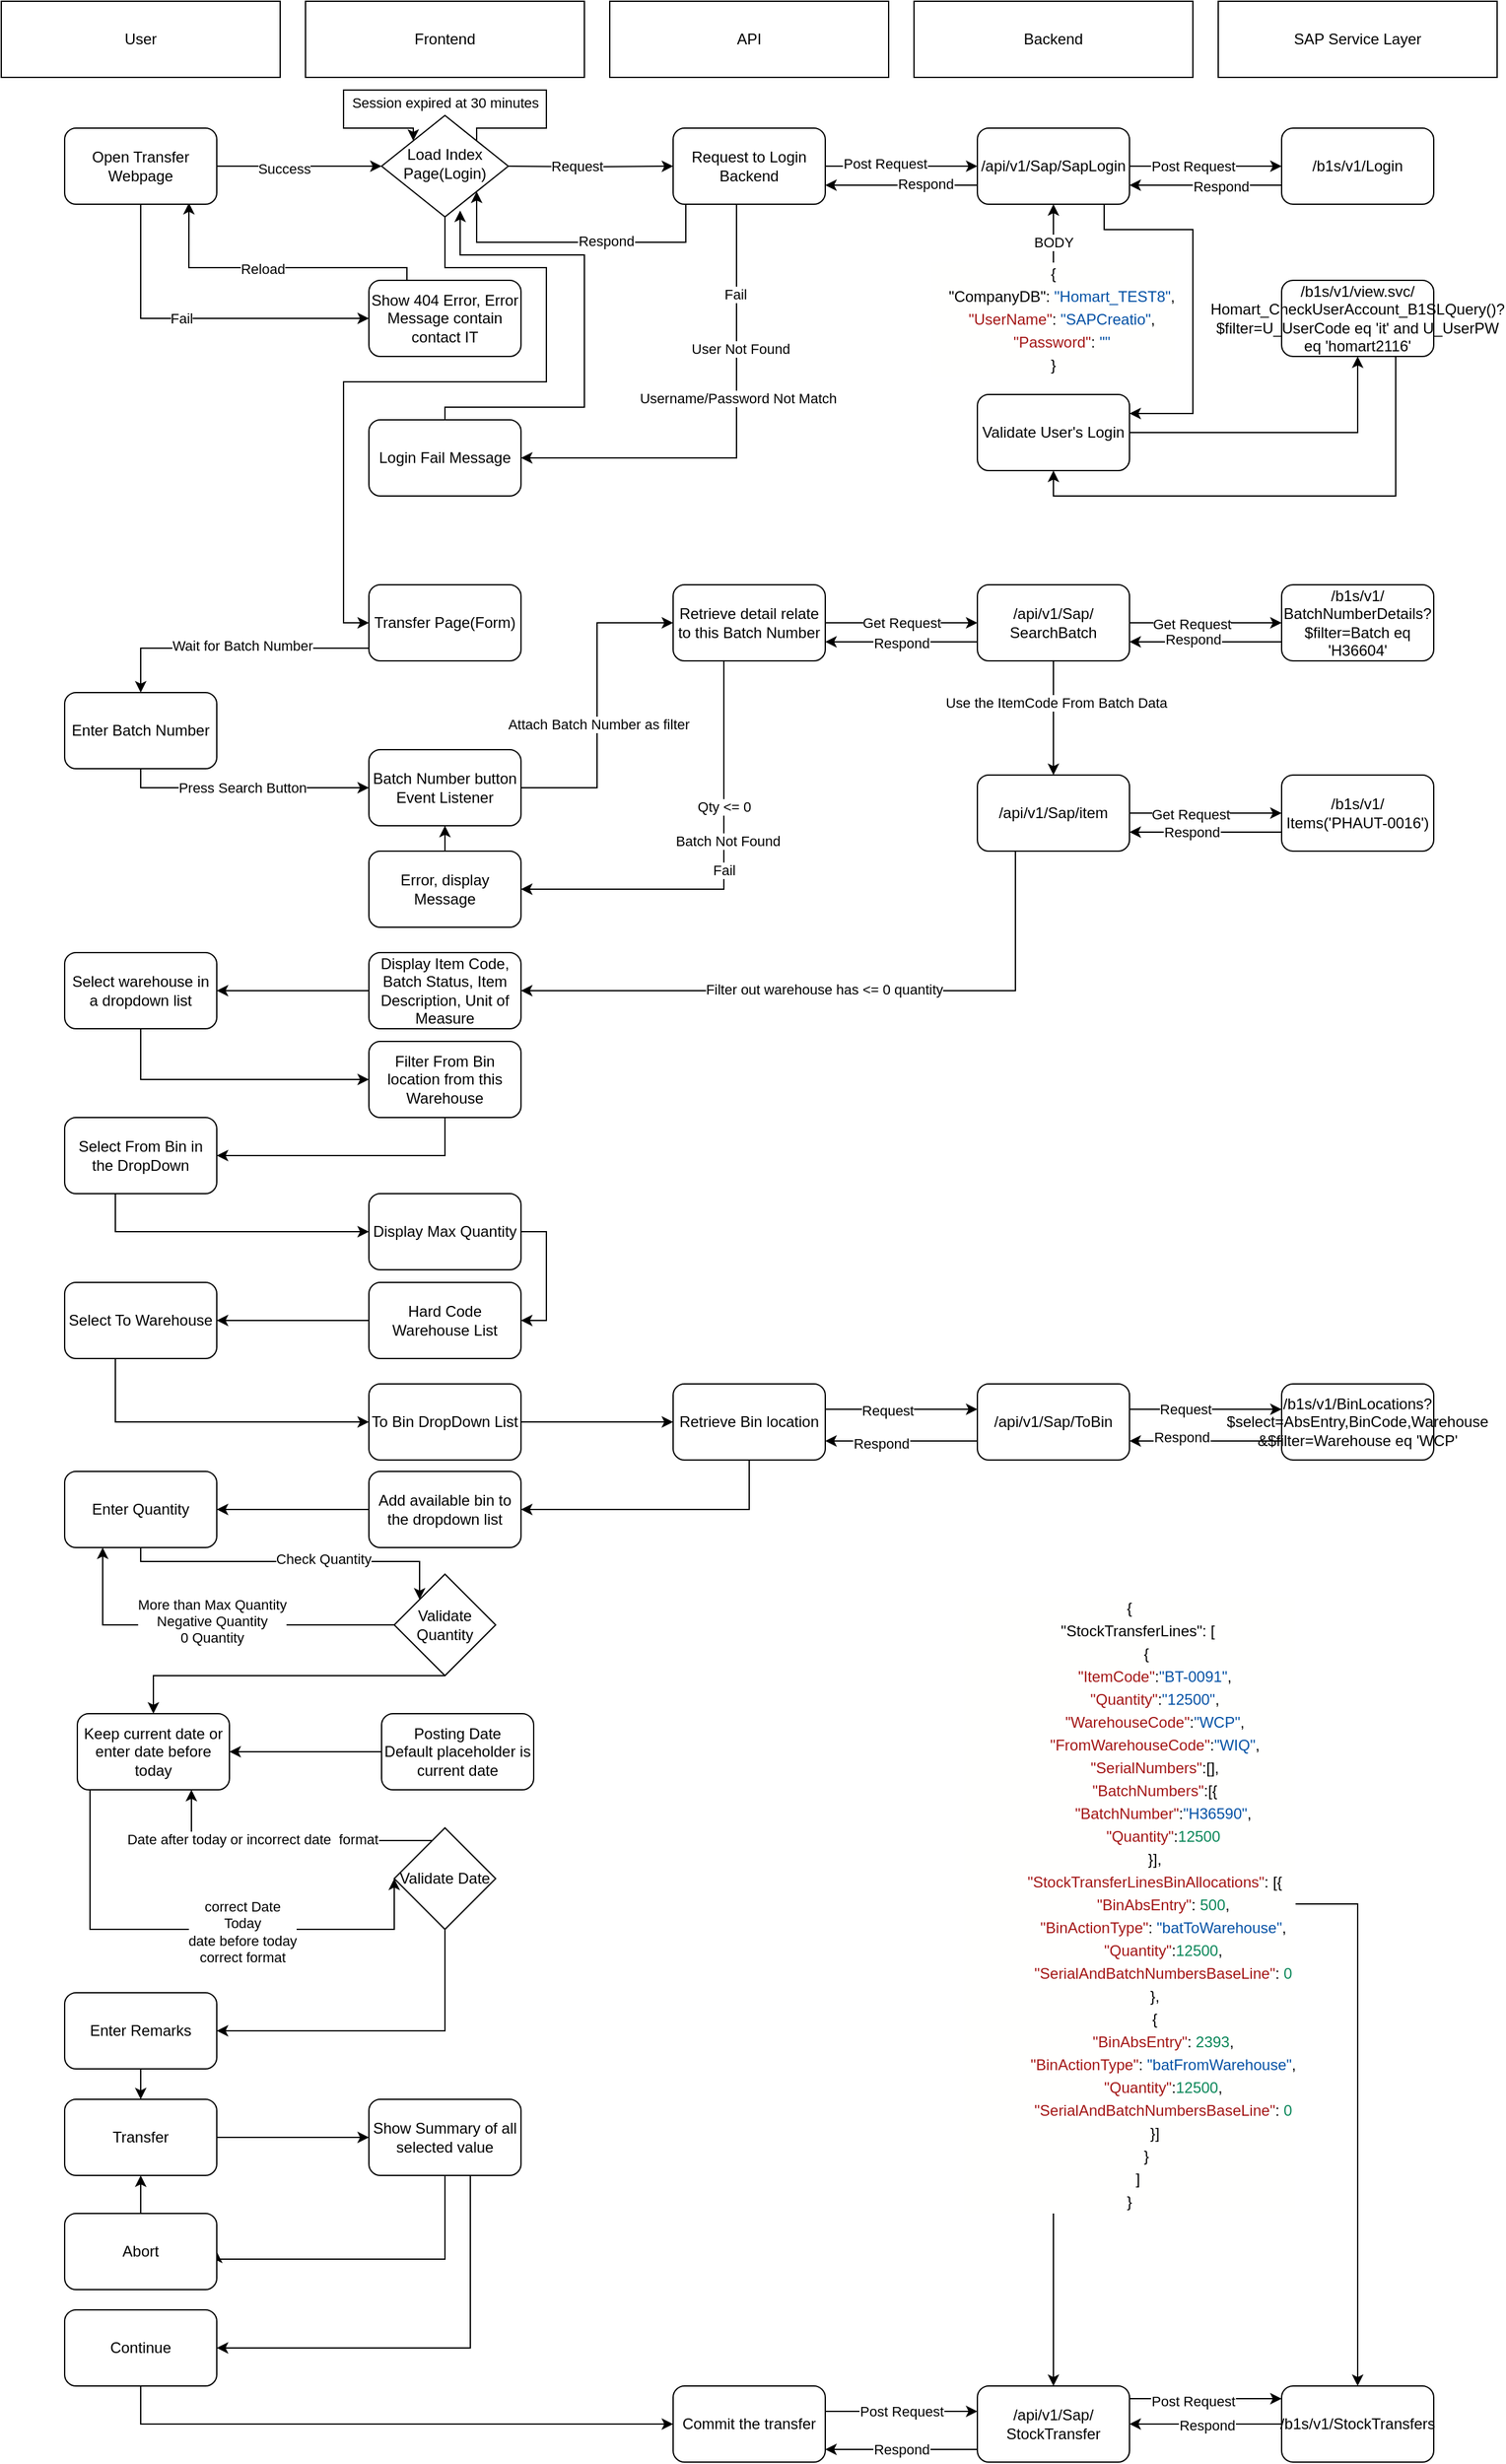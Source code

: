 <mxfile version="21.1.5" type="github">
  <diagram id="C5RBs43oDa-KdzZeNtuy" name="Page-1">
    <mxGraphModel dx="1194" dy="766" grid="1" gridSize="10" guides="1" tooltips="1" connect="1" arrows="1" fold="1" page="1" pageScale="1" pageWidth="827" pageHeight="1169" math="0" shadow="0">
      <root>
        <mxCell id="WIyWlLk6GJQsqaUBKTNV-0" />
        <mxCell id="WIyWlLk6GJQsqaUBKTNV-1" parent="WIyWlLk6GJQsqaUBKTNV-0" />
        <mxCell id="266Brj4KPM92YKpS748g-17" style="edgeStyle=orthogonalEdgeStyle;rounded=0;orthogonalLoop=1;jettySize=auto;html=1;entryX=0;entryY=0.5;entryDx=0;entryDy=0;" parent="WIyWlLk6GJQsqaUBKTNV-1" target="266Brj4KPM92YKpS748g-11" edge="1">
          <mxGeometry relative="1" as="geometry">
            <mxPoint x="430" y="140" as="sourcePoint" />
          </mxGeometry>
        </mxCell>
        <mxCell id="266Brj4KPM92YKpS748g-18" value="Request" style="edgeLabel;html=1;align=center;verticalAlign=middle;resizable=0;points=[];" parent="266Brj4KPM92YKpS748g-17" vertex="1" connectable="0">
          <mxGeometry x="-0.183" y="1" relative="1" as="geometry">
            <mxPoint as="offset" />
          </mxGeometry>
        </mxCell>
        <mxCell id="266Brj4KPM92YKpS748g-58" style="edgeStyle=orthogonalEdgeStyle;rounded=0;orthogonalLoop=1;jettySize=auto;html=1;entryX=0;entryY=0.5;entryDx=0;entryDy=0;" parent="WIyWlLk6GJQsqaUBKTNV-1" source="WIyWlLk6GJQsqaUBKTNV-6" target="266Brj4KPM92YKpS748g-57" edge="1">
          <mxGeometry relative="1" as="geometry">
            <Array as="points">
              <mxPoint x="380" y="220" />
              <mxPoint x="460" y="220" />
              <mxPoint x="460" y="310" />
              <mxPoint x="300" y="310" />
              <mxPoint x="300" y="500" />
            </Array>
          </mxGeometry>
        </mxCell>
        <mxCell id="WIyWlLk6GJQsqaUBKTNV-6" value="Load Index Page(Login)" style="rhombus;whiteSpace=wrap;html=1;shadow=0;fontFamily=Helvetica;fontSize=12;align=center;strokeWidth=1;spacing=6;spacingTop=-4;" parent="WIyWlLk6GJQsqaUBKTNV-1" vertex="1">
          <mxGeometry x="330" y="100" width="100" height="80" as="geometry" />
        </mxCell>
        <mxCell id="266Brj4KPM92YKpS748g-0" value="User" style="rounded=0;whiteSpace=wrap;html=1;" parent="WIyWlLk6GJQsqaUBKTNV-1" vertex="1">
          <mxGeometry x="30" y="10" width="220" height="60" as="geometry" />
        </mxCell>
        <mxCell id="266Brj4KPM92YKpS748g-4" value="Frontend" style="rounded=0;whiteSpace=wrap;html=1;" parent="WIyWlLk6GJQsqaUBKTNV-1" vertex="1">
          <mxGeometry x="270" y="10" width="220" height="60" as="geometry" />
        </mxCell>
        <mxCell id="266Brj4KPM92YKpS748g-5" value="SAP Service Layer" style="rounded=0;whiteSpace=wrap;html=1;" parent="WIyWlLk6GJQsqaUBKTNV-1" vertex="1">
          <mxGeometry x="990" y="10" width="220" height="60" as="geometry" />
        </mxCell>
        <mxCell id="266Brj4KPM92YKpS748g-6" value="API" style="rounded=0;whiteSpace=wrap;html=1;" parent="WIyWlLk6GJQsqaUBKTNV-1" vertex="1">
          <mxGeometry x="510" y="10" width="220" height="60" as="geometry" />
        </mxCell>
        <mxCell id="266Brj4KPM92YKpS748g-7" value="Backend" style="rounded=0;whiteSpace=wrap;html=1;" parent="WIyWlLk6GJQsqaUBKTNV-1" vertex="1">
          <mxGeometry x="750" y="10" width="220" height="60" as="geometry" />
        </mxCell>
        <mxCell id="266Brj4KPM92YKpS748g-13" style="edgeStyle=orthogonalEdgeStyle;rounded=0;orthogonalLoop=1;jettySize=auto;html=1;entryX=0;entryY=0.5;entryDx=0;entryDy=0;" parent="WIyWlLk6GJQsqaUBKTNV-1" source="266Brj4KPM92YKpS748g-11" target="266Brj4KPM92YKpS748g-12" edge="1">
          <mxGeometry relative="1" as="geometry" />
        </mxCell>
        <mxCell id="266Brj4KPM92YKpS748g-28" value="Post Request" style="edgeLabel;html=1;align=center;verticalAlign=middle;resizable=0;points=[];" parent="266Brj4KPM92YKpS748g-13" vertex="1" connectable="0">
          <mxGeometry x="-0.218" y="2" relative="1" as="geometry">
            <mxPoint as="offset" />
          </mxGeometry>
        </mxCell>
        <mxCell id="266Brj4KPM92YKpS748g-22" style="edgeStyle=orthogonalEdgeStyle;rounded=0;orthogonalLoop=1;jettySize=auto;html=1;entryX=1;entryY=0.5;entryDx=0;entryDy=0;" parent="WIyWlLk6GJQsqaUBKTNV-1" source="266Brj4KPM92YKpS748g-11" target="266Brj4KPM92YKpS748g-21" edge="1">
          <mxGeometry relative="1" as="geometry">
            <Array as="points">
              <mxPoint x="610" y="370" />
            </Array>
          </mxGeometry>
        </mxCell>
        <mxCell id="266Brj4KPM92YKpS748g-24" value="Fail" style="edgeLabel;html=1;align=center;verticalAlign=middle;resizable=0;points=[];" parent="266Brj4KPM92YKpS748g-22" vertex="1" connectable="0">
          <mxGeometry x="-0.616" y="-1" relative="1" as="geometry">
            <mxPoint as="offset" />
          </mxGeometry>
        </mxCell>
        <mxCell id="266Brj4KPM92YKpS748g-91" value="User Not Found" style="edgeLabel;html=1;align=center;verticalAlign=middle;resizable=0;points=[];" parent="266Brj4KPM92YKpS748g-22" vertex="1" connectable="0">
          <mxGeometry x="-0.384" y="3" relative="1" as="geometry">
            <mxPoint as="offset" />
          </mxGeometry>
        </mxCell>
        <mxCell id="266Brj4KPM92YKpS748g-92" value="Username/Password Not Match" style="edgeLabel;html=1;align=center;verticalAlign=middle;resizable=0;points=[];" parent="266Brj4KPM92YKpS748g-22" vertex="1" connectable="0">
          <mxGeometry x="-0.173" y="1" relative="1" as="geometry">
            <mxPoint as="offset" />
          </mxGeometry>
        </mxCell>
        <mxCell id="266Brj4KPM92YKpS748g-34" style="edgeStyle=orthogonalEdgeStyle;rounded=0;orthogonalLoop=1;jettySize=auto;html=1;entryX=1;entryY=1;entryDx=0;entryDy=0;" parent="WIyWlLk6GJQsqaUBKTNV-1" source="266Brj4KPM92YKpS748g-11" edge="1">
          <mxGeometry relative="1" as="geometry">
            <mxPoint x="405" y="160" as="targetPoint" />
            <Array as="points">
              <mxPoint x="570" y="200" />
              <mxPoint x="405" y="200" />
            </Array>
          </mxGeometry>
        </mxCell>
        <mxCell id="266Brj4KPM92YKpS748g-35" value="Respond" style="edgeLabel;html=1;align=center;verticalAlign=middle;resizable=0;points=[];" parent="266Brj4KPM92YKpS748g-34" vertex="1" connectable="0">
          <mxGeometry x="-0.205" y="-1" relative="1" as="geometry">
            <mxPoint as="offset" />
          </mxGeometry>
        </mxCell>
        <mxCell id="266Brj4KPM92YKpS748g-11" value="Request to Login Backend" style="rounded=1;whiteSpace=wrap;html=1;" parent="WIyWlLk6GJQsqaUBKTNV-1" vertex="1">
          <mxGeometry x="560" y="110" width="120" height="60" as="geometry" />
        </mxCell>
        <mxCell id="266Brj4KPM92YKpS748g-16" style="edgeStyle=orthogonalEdgeStyle;rounded=0;orthogonalLoop=1;jettySize=auto;html=1;entryX=0;entryY=0.5;entryDx=0;entryDy=0;" parent="WIyWlLk6GJQsqaUBKTNV-1" source="266Brj4KPM92YKpS748g-12" target="266Brj4KPM92YKpS748g-15" edge="1">
          <mxGeometry relative="1" as="geometry" />
        </mxCell>
        <mxCell id="266Brj4KPM92YKpS748g-32" style="edgeStyle=orthogonalEdgeStyle;rounded=0;orthogonalLoop=1;jettySize=auto;html=1;entryX=1;entryY=0.75;entryDx=0;entryDy=0;" parent="WIyWlLk6GJQsqaUBKTNV-1" source="266Brj4KPM92YKpS748g-12" target="266Brj4KPM92YKpS748g-11" edge="1">
          <mxGeometry relative="1" as="geometry">
            <Array as="points">
              <mxPoint x="750" y="155" />
              <mxPoint x="750" y="155" />
            </Array>
          </mxGeometry>
        </mxCell>
        <mxCell id="266Brj4KPM92YKpS748g-33" value="Respond" style="edgeLabel;html=1;align=center;verticalAlign=middle;resizable=0;points=[];" parent="266Brj4KPM92YKpS748g-32" vertex="1" connectable="0">
          <mxGeometry x="-0.309" y="-1" relative="1" as="geometry">
            <mxPoint as="offset" />
          </mxGeometry>
        </mxCell>
        <mxCell id="266Brj4KPM92YKpS748g-98" style="edgeStyle=orthogonalEdgeStyle;rounded=0;orthogonalLoop=1;jettySize=auto;html=1;entryX=1;entryY=0.25;entryDx=0;entryDy=0;" parent="WIyWlLk6GJQsqaUBKTNV-1" source="266Brj4KPM92YKpS748g-12" target="266Brj4KPM92YKpS748g-100" edge="1">
          <mxGeometry relative="1" as="geometry">
            <mxPoint x="940" y="320" as="targetPoint" />
            <Array as="points">
              <mxPoint x="900" y="190" />
              <mxPoint x="970" y="190" />
              <mxPoint x="970" y="335" />
            </Array>
          </mxGeometry>
        </mxCell>
        <mxCell id="266Brj4KPM92YKpS748g-12" value="/api/v1/Sap/SapLogin" style="rounded=1;whiteSpace=wrap;html=1;" parent="WIyWlLk6GJQsqaUBKTNV-1" vertex="1">
          <mxGeometry x="800" y="110" width="120" height="60" as="geometry" />
        </mxCell>
        <mxCell id="266Brj4KPM92YKpS748g-30" style="edgeStyle=orthogonalEdgeStyle;rounded=0;orthogonalLoop=1;jettySize=auto;html=1;entryX=1;entryY=0.75;entryDx=0;entryDy=0;" parent="WIyWlLk6GJQsqaUBKTNV-1" source="266Brj4KPM92YKpS748g-15" target="266Brj4KPM92YKpS748g-12" edge="1">
          <mxGeometry relative="1" as="geometry">
            <Array as="points">
              <mxPoint x="990" y="155" />
              <mxPoint x="990" y="155" />
            </Array>
          </mxGeometry>
        </mxCell>
        <mxCell id="266Brj4KPM92YKpS748g-31" value="Respond" style="edgeLabel;html=1;align=center;verticalAlign=middle;resizable=0;points=[];" parent="266Brj4KPM92YKpS748g-30" vertex="1" connectable="0">
          <mxGeometry x="-0.2" y="1" relative="1" as="geometry">
            <mxPoint as="offset" />
          </mxGeometry>
        </mxCell>
        <mxCell id="266Brj4KPM92YKpS748g-15" value="/b1s/v1/Login" style="rounded=1;whiteSpace=wrap;html=1;" parent="WIyWlLk6GJQsqaUBKTNV-1" vertex="1">
          <mxGeometry x="1040" y="110" width="120" height="60" as="geometry" />
        </mxCell>
        <mxCell id="266Brj4KPM92YKpS748g-38" style="edgeStyle=orthogonalEdgeStyle;rounded=0;orthogonalLoop=1;jettySize=auto;html=1;entryX=0.62;entryY=0.938;entryDx=0;entryDy=0;entryPerimeter=0;" parent="WIyWlLk6GJQsqaUBKTNV-1" source="266Brj4KPM92YKpS748g-21" target="WIyWlLk6GJQsqaUBKTNV-6" edge="1">
          <mxGeometry relative="1" as="geometry">
            <mxPoint x="355" y="160" as="targetPoint" />
            <Array as="points">
              <mxPoint x="380" y="330" />
              <mxPoint x="490" y="330" />
              <mxPoint x="490" y="210" />
              <mxPoint x="392" y="210" />
            </Array>
          </mxGeometry>
        </mxCell>
        <mxCell id="266Brj4KPM92YKpS748g-21" value="Login Fail Message" style="rounded=1;whiteSpace=wrap;html=1;" parent="WIyWlLk6GJQsqaUBKTNV-1" vertex="1">
          <mxGeometry x="320" y="340" width="120" height="60" as="geometry" />
        </mxCell>
        <mxCell id="XrAJqNsaGASNReVhVAm3-0" style="edgeStyle=orthogonalEdgeStyle;rounded=0;orthogonalLoop=1;jettySize=auto;html=1;entryX=0.817;entryY=0.983;entryDx=0;entryDy=0;entryPerimeter=0;" edge="1" parent="WIyWlLk6GJQsqaUBKTNV-1" source="266Brj4KPM92YKpS748g-46" target="266Brj4KPM92YKpS748g-47">
          <mxGeometry relative="1" as="geometry">
            <Array as="points">
              <mxPoint x="350" y="220" />
              <mxPoint x="178" y="220" />
            </Array>
          </mxGeometry>
        </mxCell>
        <mxCell id="XrAJqNsaGASNReVhVAm3-1" value="Reload" style="edgeLabel;html=1;align=center;verticalAlign=middle;resizable=0;points=[];" vertex="1" connectable="0" parent="XrAJqNsaGASNReVhVAm3-0">
          <mxGeometry x="0.064" y="1" relative="1" as="geometry">
            <mxPoint as="offset" />
          </mxGeometry>
        </mxCell>
        <mxCell id="266Brj4KPM92YKpS748g-46" value="Show 404 Error, Error Message contain contact IT" style="rounded=1;whiteSpace=wrap;html=1;" parent="WIyWlLk6GJQsqaUBKTNV-1" vertex="1">
          <mxGeometry x="320" y="230" width="120" height="60" as="geometry" />
        </mxCell>
        <mxCell id="266Brj4KPM92YKpS748g-48" style="edgeStyle=orthogonalEdgeStyle;rounded=0;orthogonalLoop=1;jettySize=auto;html=1;entryX=0;entryY=0.5;entryDx=0;entryDy=0;" parent="WIyWlLk6GJQsqaUBKTNV-1" source="266Brj4KPM92YKpS748g-47" edge="1">
          <mxGeometry relative="1" as="geometry">
            <mxPoint x="330" y="140" as="targetPoint" />
          </mxGeometry>
        </mxCell>
        <mxCell id="266Brj4KPM92YKpS748g-52" value="Success" style="edgeLabel;html=1;align=center;verticalAlign=middle;resizable=0;points=[];" parent="266Brj4KPM92YKpS748g-48" vertex="1" connectable="0">
          <mxGeometry x="-0.185" y="-2" relative="1" as="geometry">
            <mxPoint as="offset" />
          </mxGeometry>
        </mxCell>
        <mxCell id="266Brj4KPM92YKpS748g-55" style="edgeStyle=orthogonalEdgeStyle;rounded=0;orthogonalLoop=1;jettySize=auto;html=1;entryX=0;entryY=0.5;entryDx=0;entryDy=0;" parent="WIyWlLk6GJQsqaUBKTNV-1" source="266Brj4KPM92YKpS748g-47" target="266Brj4KPM92YKpS748g-46" edge="1">
          <mxGeometry relative="1" as="geometry">
            <Array as="points">
              <mxPoint x="140" y="260" />
            </Array>
          </mxGeometry>
        </mxCell>
        <mxCell id="266Brj4KPM92YKpS748g-56" value="Fail" style="edgeLabel;html=1;align=center;verticalAlign=middle;resizable=0;points=[];" parent="266Brj4KPM92YKpS748g-55" vertex="1" connectable="0">
          <mxGeometry x="-0.096" relative="1" as="geometry">
            <mxPoint as="offset" />
          </mxGeometry>
        </mxCell>
        <mxCell id="266Brj4KPM92YKpS748g-47" value="Open Transfer Webpage" style="rounded=1;whiteSpace=wrap;html=1;" parent="WIyWlLk6GJQsqaUBKTNV-1" vertex="1">
          <mxGeometry x="80" y="110" width="120" height="60" as="geometry" />
        </mxCell>
        <mxCell id="266Brj4KPM92YKpS748g-50" style="edgeStyle=orthogonalEdgeStyle;rounded=0;orthogonalLoop=1;jettySize=auto;html=1;exitX=1;exitY=0;exitDx=0;exitDy=0;entryX=0;entryY=0;entryDx=0;entryDy=0;" parent="WIyWlLk6GJQsqaUBKTNV-1" source="WIyWlLk6GJQsqaUBKTNV-6" target="WIyWlLk6GJQsqaUBKTNV-6" edge="1">
          <mxGeometry relative="1" as="geometry">
            <Array as="points">
              <mxPoint x="405" y="110" />
              <mxPoint x="460" y="110" />
              <mxPoint x="460" y="80" />
              <mxPoint x="300" y="80" />
              <mxPoint x="300" y="110" />
              <mxPoint x="355" y="110" />
            </Array>
          </mxGeometry>
        </mxCell>
        <mxCell id="266Brj4KPM92YKpS748g-51" value="Session expired at 30 minutes" style="edgeLabel;html=1;align=center;verticalAlign=middle;resizable=0;points=[];" parent="266Brj4KPM92YKpS748g-50" vertex="1" connectable="0">
          <mxGeometry x="-0.12" y="2" relative="1" as="geometry">
            <mxPoint x="-21" y="8" as="offset" />
          </mxGeometry>
        </mxCell>
        <mxCell id="266Brj4KPM92YKpS748g-62" style="edgeStyle=orthogonalEdgeStyle;rounded=0;orthogonalLoop=1;jettySize=auto;html=1;entryX=0.5;entryY=0;entryDx=0;entryDy=0;" parent="WIyWlLk6GJQsqaUBKTNV-1" source="266Brj4KPM92YKpS748g-57" target="266Brj4KPM92YKpS748g-61" edge="1">
          <mxGeometry relative="1" as="geometry">
            <Array as="points">
              <mxPoint x="140" y="520" />
            </Array>
          </mxGeometry>
        </mxCell>
        <mxCell id="266Brj4KPM92YKpS748g-63" value="Wait for Batch Number" style="edgeLabel;html=1;align=center;verticalAlign=middle;resizable=0;points=[];" parent="266Brj4KPM92YKpS748g-62" vertex="1" connectable="0">
          <mxGeometry x="-0.07" y="-2" relative="1" as="geometry">
            <mxPoint as="offset" />
          </mxGeometry>
        </mxCell>
        <mxCell id="266Brj4KPM92YKpS748g-57" value="Transfer Page(Form)" style="rounded=1;whiteSpace=wrap;html=1;" parent="WIyWlLk6GJQsqaUBKTNV-1" vertex="1">
          <mxGeometry x="320" y="470" width="120" height="60" as="geometry" />
        </mxCell>
        <mxCell id="266Brj4KPM92YKpS748g-65" style="edgeStyle=orthogonalEdgeStyle;rounded=0;orthogonalLoop=1;jettySize=auto;html=1;entryX=0;entryY=0.5;entryDx=0;entryDy=0;" parent="WIyWlLk6GJQsqaUBKTNV-1" source="266Brj4KPM92YKpS748g-61" target="266Brj4KPM92YKpS748g-64" edge="1">
          <mxGeometry relative="1" as="geometry">
            <Array as="points">
              <mxPoint x="140" y="630" />
            </Array>
          </mxGeometry>
        </mxCell>
        <mxCell id="266Brj4KPM92YKpS748g-66" value="Press Search Button" style="edgeLabel;html=1;align=center;verticalAlign=middle;resizable=0;points=[];" parent="266Brj4KPM92YKpS748g-65" vertex="1" connectable="0">
          <mxGeometry x="0.241" y="-3" relative="1" as="geometry">
            <mxPoint x="-26" y="-3" as="offset" />
          </mxGeometry>
        </mxCell>
        <mxCell id="266Brj4KPM92YKpS748g-61" value="Enter Batch Number" style="rounded=1;whiteSpace=wrap;html=1;" parent="WIyWlLk6GJQsqaUBKTNV-1" vertex="1">
          <mxGeometry x="80" y="555" width="120" height="60" as="geometry" />
        </mxCell>
        <mxCell id="266Brj4KPM92YKpS748g-68" style="edgeStyle=orthogonalEdgeStyle;rounded=0;orthogonalLoop=1;jettySize=auto;html=1;entryX=0;entryY=0.5;entryDx=0;entryDy=0;" parent="WIyWlLk6GJQsqaUBKTNV-1" source="266Brj4KPM92YKpS748g-64" target="266Brj4KPM92YKpS748g-67" edge="1">
          <mxGeometry relative="1" as="geometry" />
        </mxCell>
        <mxCell id="266Brj4KPM92YKpS748g-69" value="Attach Batch Number as filter" style="edgeLabel;html=1;align=center;verticalAlign=middle;resizable=0;points=[];" parent="266Brj4KPM92YKpS748g-68" vertex="1" connectable="0">
          <mxGeometry x="-0.12" y="-1" relative="1" as="geometry">
            <mxPoint as="offset" />
          </mxGeometry>
        </mxCell>
        <mxCell id="266Brj4KPM92YKpS748g-64" value="Batch Number button Event Listener" style="rounded=1;whiteSpace=wrap;html=1;" parent="WIyWlLk6GJQsqaUBKTNV-1" vertex="1">
          <mxGeometry x="320" y="600" width="120" height="60" as="geometry" />
        </mxCell>
        <mxCell id="266Brj4KPM92YKpS748g-71" style="edgeStyle=orthogonalEdgeStyle;rounded=0;orthogonalLoop=1;jettySize=auto;html=1;entryX=0;entryY=0.5;entryDx=0;entryDy=0;" parent="WIyWlLk6GJQsqaUBKTNV-1" source="266Brj4KPM92YKpS748g-67" target="266Brj4KPM92YKpS748g-70" edge="1">
          <mxGeometry relative="1" as="geometry" />
        </mxCell>
        <mxCell id="266Brj4KPM92YKpS748g-72" value="Get Request" style="edgeLabel;html=1;align=center;verticalAlign=middle;resizable=0;points=[];" parent="266Brj4KPM92YKpS748g-71" vertex="1" connectable="0">
          <mxGeometry x="0.233" y="-3" relative="1" as="geometry">
            <mxPoint x="-14" y="-3" as="offset" />
          </mxGeometry>
        </mxCell>
        <mxCell id="266Brj4KPM92YKpS748g-77" style="edgeStyle=orthogonalEdgeStyle;rounded=0;orthogonalLoop=1;jettySize=auto;html=1;entryX=1;entryY=0.5;entryDx=0;entryDy=0;" parent="WIyWlLk6GJQsqaUBKTNV-1" source="266Brj4KPM92YKpS748g-67" target="266Brj4KPM92YKpS748g-75" edge="1">
          <mxGeometry relative="1" as="geometry">
            <Array as="points">
              <mxPoint x="600" y="710" />
            </Array>
          </mxGeometry>
        </mxCell>
        <mxCell id="266Brj4KPM92YKpS748g-79" value="Qty &amp;lt;= 0" style="edgeLabel;html=1;align=center;verticalAlign=middle;resizable=0;points=[];" parent="266Brj4KPM92YKpS748g-77" vertex="1" connectable="0">
          <mxGeometry x="-0.325" relative="1" as="geometry">
            <mxPoint as="offset" />
          </mxGeometry>
        </mxCell>
        <mxCell id="266Brj4KPM92YKpS748g-80" value="Batch Not Found" style="edgeLabel;html=1;align=center;verticalAlign=middle;resizable=0;points=[];" parent="266Brj4KPM92YKpS748g-77" vertex="1" connectable="0">
          <mxGeometry x="-0.165" y="3" relative="1" as="geometry">
            <mxPoint as="offset" />
          </mxGeometry>
        </mxCell>
        <mxCell id="266Brj4KPM92YKpS748g-81" value="Fail" style="edgeLabel;html=1;align=center;verticalAlign=middle;resizable=0;points=[];" parent="266Brj4KPM92YKpS748g-77" vertex="1" connectable="0">
          <mxGeometry x="-0.03" y="-3" relative="1" as="geometry">
            <mxPoint x="3" as="offset" />
          </mxGeometry>
        </mxCell>
        <mxCell id="266Brj4KPM92YKpS748g-107" style="edgeStyle=orthogonalEdgeStyle;rounded=0;orthogonalLoop=1;jettySize=auto;html=1;entryX=1;entryY=0.5;entryDx=0;entryDy=0;exitX=0.25;exitY=1;exitDx=0;exitDy=0;" parent="WIyWlLk6GJQsqaUBKTNV-1" source="266Brj4KPM92YKpS748g-132" target="266Brj4KPM92YKpS748g-106" edge="1">
          <mxGeometry relative="1" as="geometry">
            <Array as="points">
              <mxPoint x="830" y="790" />
            </Array>
          </mxGeometry>
        </mxCell>
        <mxCell id="266Brj4KPM92YKpS748g-108" value="Success" style="edgeLabel;html=1;align=center;verticalAlign=middle;resizable=0;points=[];" parent="266Brj4KPM92YKpS748g-107" vertex="1" connectable="0">
          <mxGeometry x="-0.093" y="-3" relative="1" as="geometry">
            <mxPoint as="offset" />
          </mxGeometry>
        </mxCell>
        <mxCell id="266Brj4KPM92YKpS748g-110" value="Filter out warehouse has &amp;lt;= 0 quantity" style="edgeLabel;html=1;align=center;verticalAlign=middle;resizable=0;points=[];" parent="266Brj4KPM92YKpS748g-107" vertex="1" connectable="0">
          <mxGeometry x="0.046" y="-1" relative="1" as="geometry">
            <mxPoint as="offset" />
          </mxGeometry>
        </mxCell>
        <mxCell id="266Brj4KPM92YKpS748g-67" value="Retrieve detail relate to this Batch Number" style="rounded=1;whiteSpace=wrap;html=1;" parent="WIyWlLk6GJQsqaUBKTNV-1" vertex="1">
          <mxGeometry x="560" y="470" width="120" height="60" as="geometry" />
        </mxCell>
        <mxCell id="266Brj4KPM92YKpS748g-73" style="edgeStyle=orthogonalEdgeStyle;rounded=0;orthogonalLoop=1;jettySize=auto;html=1;entryX=1;entryY=0.75;entryDx=0;entryDy=0;" parent="WIyWlLk6GJQsqaUBKTNV-1" source="266Brj4KPM92YKpS748g-70" target="266Brj4KPM92YKpS748g-67" edge="1">
          <mxGeometry relative="1" as="geometry">
            <Array as="points">
              <mxPoint x="770" y="515" />
              <mxPoint x="770" y="515" />
            </Array>
          </mxGeometry>
        </mxCell>
        <mxCell id="266Brj4KPM92YKpS748g-74" value="Respond" style="edgeLabel;html=1;align=center;verticalAlign=middle;resizable=0;points=[];" parent="266Brj4KPM92YKpS748g-73" vertex="1" connectable="0">
          <mxGeometry x="-0.167" y="1" relative="1" as="geometry">
            <mxPoint x="-10" as="offset" />
          </mxGeometry>
        </mxCell>
        <mxCell id="266Brj4KPM92YKpS748g-84" style="edgeStyle=orthogonalEdgeStyle;rounded=0;orthogonalLoop=1;jettySize=auto;html=1;" parent="WIyWlLk6GJQsqaUBKTNV-1" source="266Brj4KPM92YKpS748g-70" target="266Brj4KPM92YKpS748g-83" edge="1">
          <mxGeometry relative="1" as="geometry" />
        </mxCell>
        <mxCell id="266Brj4KPM92YKpS748g-86" value="Get Request" style="edgeLabel;html=1;align=center;verticalAlign=middle;resizable=0;points=[];" parent="266Brj4KPM92YKpS748g-84" vertex="1" connectable="0">
          <mxGeometry x="-0.183" y="-1" relative="1" as="geometry">
            <mxPoint as="offset" />
          </mxGeometry>
        </mxCell>
        <mxCell id="266Brj4KPM92YKpS748g-136" style="edgeStyle=orthogonalEdgeStyle;rounded=0;orthogonalLoop=1;jettySize=auto;html=1;" parent="WIyWlLk6GJQsqaUBKTNV-1" source="266Brj4KPM92YKpS748g-70" target="266Brj4KPM92YKpS748g-132" edge="1">
          <mxGeometry relative="1" as="geometry" />
        </mxCell>
        <mxCell id="266Brj4KPM92YKpS748g-141" value="Use the ItemCode From Batch Data" style="edgeLabel;html=1;align=center;verticalAlign=middle;resizable=0;points=[];" parent="266Brj4KPM92YKpS748g-136" vertex="1" connectable="0">
          <mxGeometry x="-0.267" y="2" relative="1" as="geometry">
            <mxPoint as="offset" />
          </mxGeometry>
        </mxCell>
        <mxCell id="266Brj4KPM92YKpS748g-70" value="/api/v1/Sap/&lt;br&gt;SearchBatch" style="rounded=1;whiteSpace=wrap;html=1;" parent="WIyWlLk6GJQsqaUBKTNV-1" vertex="1">
          <mxGeometry x="800" y="470" width="120" height="60" as="geometry" />
        </mxCell>
        <mxCell id="266Brj4KPM92YKpS748g-76" style="edgeStyle=orthogonalEdgeStyle;rounded=0;orthogonalLoop=1;jettySize=auto;html=1;entryX=0.5;entryY=1;entryDx=0;entryDy=0;" parent="WIyWlLk6GJQsqaUBKTNV-1" source="266Brj4KPM92YKpS748g-75" target="266Brj4KPM92YKpS748g-64" edge="1">
          <mxGeometry relative="1" as="geometry" />
        </mxCell>
        <mxCell id="266Brj4KPM92YKpS748g-75" value="Error, display Message" style="rounded=1;whiteSpace=wrap;html=1;" parent="WIyWlLk6GJQsqaUBKTNV-1" vertex="1">
          <mxGeometry x="320" y="680" width="120" height="60" as="geometry" />
        </mxCell>
        <mxCell id="266Brj4KPM92YKpS748g-85" style="edgeStyle=orthogonalEdgeStyle;rounded=0;orthogonalLoop=1;jettySize=auto;html=1;entryX=1;entryY=0.75;entryDx=0;entryDy=0;" parent="WIyWlLk6GJQsqaUBKTNV-1" source="266Brj4KPM92YKpS748g-83" target="266Brj4KPM92YKpS748g-70" edge="1">
          <mxGeometry relative="1" as="geometry">
            <Array as="points">
              <mxPoint x="1010" y="515" />
              <mxPoint x="1010" y="515" />
            </Array>
          </mxGeometry>
        </mxCell>
        <mxCell id="266Brj4KPM92YKpS748g-89" value="Respond" style="edgeLabel;html=1;align=center;verticalAlign=middle;resizable=0;points=[];" parent="266Brj4KPM92YKpS748g-85" vertex="1" connectable="0">
          <mxGeometry x="0.25" y="-2" relative="1" as="geometry">
            <mxPoint x="5" as="offset" />
          </mxGeometry>
        </mxCell>
        <mxCell id="266Brj4KPM92YKpS748g-83" value="/b1s/v1/&lt;br&gt;BatchNumberDetails?$filter=Batch eq &#39;H36604&#39;" style="rounded=1;whiteSpace=wrap;html=1;" parent="WIyWlLk6GJQsqaUBKTNV-1" vertex="1">
          <mxGeometry x="1040" y="470" width="120" height="60" as="geometry" />
        </mxCell>
        <mxCell id="266Brj4KPM92YKpS748g-87" value="Post Request" style="edgeLabel;html=1;align=center;verticalAlign=middle;resizable=0;points=[];" parent="WIyWlLk6GJQsqaUBKTNV-1" vertex="1" connectable="0">
          <mxGeometry x="970" y="140" as="geometry" />
        </mxCell>
        <mxCell id="266Brj4KPM92YKpS748g-95" value="BODY" style="edgeStyle=orthogonalEdgeStyle;rounded=0;orthogonalLoop=1;jettySize=auto;html=1;entryX=0.5;entryY=1;entryDx=0;entryDy=0;" parent="WIyWlLk6GJQsqaUBKTNV-1" source="266Brj4KPM92YKpS748g-93" target="266Brj4KPM92YKpS748g-12" edge="1">
          <mxGeometry relative="1" as="geometry" />
        </mxCell>
        <mxCell id="266Brj4KPM92YKpS748g-93" value="&lt;div style=&quot;background-color: rgb(255, 255, 254); line-height: 18px;&quot;&gt;&lt;div&gt;{&lt;/div&gt;&lt;div&gt;&amp;nbsp;&amp;nbsp;&amp;nbsp;&amp;nbsp;&quot;CompanyDB&quot;:&amp;nbsp;&lt;span style=&quot;color: #0451a5;&quot;&gt;&quot;Homart_TEST8&quot;&lt;/span&gt;,&lt;/div&gt;&lt;div&gt;&amp;nbsp;&amp;nbsp;&amp;nbsp;&amp;nbsp;&lt;span style=&quot;color: #a31515;&quot;&gt;&quot;UserName&quot;&lt;/span&gt;:&amp;nbsp;&lt;span style=&quot;color: #0451a5;&quot;&gt;&quot;SAPCreatio&quot;&lt;/span&gt;,&lt;/div&gt;&lt;div&gt;&amp;nbsp;&amp;nbsp;&amp;nbsp;&amp;nbsp;&lt;span style=&quot;color: #a31515;&quot;&gt;&quot;Password&quot;&lt;/span&gt;:&amp;nbsp;&lt;span style=&quot;color: #0451a5;&quot;&gt;&quot;&quot;&lt;/span&gt;&lt;/div&gt;&lt;div&gt;}&lt;/div&gt;&lt;/div&gt;" style="whiteSpace=wrap;html=1;" parent="WIyWlLk6GJQsqaUBKTNV-1" vertex="1">
          <mxGeometry x="800" y="230" width="120" height="60" as="geometry" />
        </mxCell>
        <mxCell id="266Brj4KPM92YKpS748g-103" style="edgeStyle=orthogonalEdgeStyle;rounded=0;orthogonalLoop=1;jettySize=auto;html=1;entryX=0.5;entryY=1;entryDx=0;entryDy=0;" parent="WIyWlLk6GJQsqaUBKTNV-1" source="266Brj4KPM92YKpS748g-100" target="266Brj4KPM92YKpS748g-102" edge="1">
          <mxGeometry relative="1" as="geometry" />
        </mxCell>
        <mxCell id="266Brj4KPM92YKpS748g-100" value="Validate User&#39;s Login" style="rounded=1;whiteSpace=wrap;html=1;" parent="WIyWlLk6GJQsqaUBKTNV-1" vertex="1">
          <mxGeometry x="800" y="320" width="120" height="60" as="geometry" />
        </mxCell>
        <mxCell id="266Brj4KPM92YKpS748g-104" style="edgeStyle=orthogonalEdgeStyle;rounded=0;orthogonalLoop=1;jettySize=auto;html=1;entryX=0.5;entryY=1;entryDx=0;entryDy=0;" parent="WIyWlLk6GJQsqaUBKTNV-1" source="266Brj4KPM92YKpS748g-102" target="266Brj4KPM92YKpS748g-100" edge="1">
          <mxGeometry relative="1" as="geometry">
            <Array as="points">
              <mxPoint x="1130" y="400" />
              <mxPoint x="860" y="400" />
            </Array>
          </mxGeometry>
        </mxCell>
        <mxCell id="266Brj4KPM92YKpS748g-102" value="/b1s/v1/view.svc/&lt;br&gt;Homart_CheckUserAccount_B1SLQuery()?$filter=U_UserCode eq &#39;it&#39; and U_UserPW eq &#39;homart2116&#39;" style="rounded=1;whiteSpace=wrap;html=1;" parent="WIyWlLk6GJQsqaUBKTNV-1" vertex="1">
          <mxGeometry x="1040" y="230" width="120" height="60" as="geometry" />
        </mxCell>
        <mxCell id="266Brj4KPM92YKpS748g-111" style="edgeStyle=orthogonalEdgeStyle;rounded=0;orthogonalLoop=1;jettySize=auto;html=1;entryX=1;entryY=0.5;entryDx=0;entryDy=0;" parent="WIyWlLk6GJQsqaUBKTNV-1" source="266Brj4KPM92YKpS748g-106" target="266Brj4KPM92YKpS748g-109" edge="1">
          <mxGeometry relative="1" as="geometry" />
        </mxCell>
        <mxCell id="266Brj4KPM92YKpS748g-106" value="Display Item Code, Batch Status, Item Description, Unit of Measure" style="rounded=1;whiteSpace=wrap;html=1;" parent="WIyWlLk6GJQsqaUBKTNV-1" vertex="1">
          <mxGeometry x="320" y="760" width="120" height="60" as="geometry" />
        </mxCell>
        <mxCell id="266Brj4KPM92YKpS748g-113" style="edgeStyle=orthogonalEdgeStyle;rounded=0;orthogonalLoop=1;jettySize=auto;html=1;entryX=0;entryY=0.5;entryDx=0;entryDy=0;" parent="WIyWlLk6GJQsqaUBKTNV-1" source="266Brj4KPM92YKpS748g-109" target="266Brj4KPM92YKpS748g-112" edge="1">
          <mxGeometry relative="1" as="geometry">
            <Array as="points">
              <mxPoint x="140" y="860" />
            </Array>
          </mxGeometry>
        </mxCell>
        <mxCell id="266Brj4KPM92YKpS748g-109" value="Select warehouse in a dropdown list" style="rounded=1;whiteSpace=wrap;html=1;" parent="WIyWlLk6GJQsqaUBKTNV-1" vertex="1">
          <mxGeometry x="80" y="760" width="120" height="60" as="geometry" />
        </mxCell>
        <mxCell id="266Brj4KPM92YKpS748g-121" style="edgeStyle=orthogonalEdgeStyle;rounded=0;orthogonalLoop=1;jettySize=auto;html=1;entryX=1;entryY=0.5;entryDx=0;entryDy=0;" parent="WIyWlLk6GJQsqaUBKTNV-1" source="266Brj4KPM92YKpS748g-112" target="266Brj4KPM92YKpS748g-117" edge="1">
          <mxGeometry relative="1" as="geometry">
            <Array as="points">
              <mxPoint x="380" y="920" />
            </Array>
          </mxGeometry>
        </mxCell>
        <mxCell id="266Brj4KPM92YKpS748g-112" value="Filter From Bin location from this Warehouse" style="rounded=1;whiteSpace=wrap;html=1;" parent="WIyWlLk6GJQsqaUBKTNV-1" vertex="1">
          <mxGeometry x="320" y="830" width="120" height="60" as="geometry" />
        </mxCell>
        <mxCell id="266Brj4KPM92YKpS748g-123" style="edgeStyle=orthogonalEdgeStyle;rounded=0;orthogonalLoop=1;jettySize=auto;html=1;entryX=0;entryY=0.5;entryDx=0;entryDy=0;" parent="WIyWlLk6GJQsqaUBKTNV-1" source="266Brj4KPM92YKpS748g-117" target="266Brj4KPM92YKpS748g-122" edge="1">
          <mxGeometry relative="1" as="geometry">
            <Array as="points">
              <mxPoint x="120" y="980" />
            </Array>
          </mxGeometry>
        </mxCell>
        <mxCell id="266Brj4KPM92YKpS748g-117" value="Select From Bin in the DropDown" style="rounded=1;whiteSpace=wrap;html=1;" parent="WIyWlLk6GJQsqaUBKTNV-1" vertex="1">
          <mxGeometry x="80" y="890" width="120" height="60" as="geometry" />
        </mxCell>
        <mxCell id="XrAJqNsaGASNReVhVAm3-2" style="edgeStyle=orthogonalEdgeStyle;rounded=0;orthogonalLoop=1;jettySize=auto;html=1;entryX=1;entryY=0.5;entryDx=0;entryDy=0;" edge="1" parent="WIyWlLk6GJQsqaUBKTNV-1" source="266Brj4KPM92YKpS748g-122" target="266Brj4KPM92YKpS748g-126">
          <mxGeometry relative="1" as="geometry">
            <Array as="points">
              <mxPoint x="460" y="980" />
              <mxPoint x="460" y="1050" />
            </Array>
          </mxGeometry>
        </mxCell>
        <mxCell id="266Brj4KPM92YKpS748g-122" value="Display Max Quantity" style="rounded=1;whiteSpace=wrap;html=1;" parent="WIyWlLk6GJQsqaUBKTNV-1" vertex="1">
          <mxGeometry x="320" y="950" width="120" height="60" as="geometry" />
        </mxCell>
        <mxCell id="266Brj4KPM92YKpS748g-131" style="edgeStyle=orthogonalEdgeStyle;rounded=0;orthogonalLoop=1;jettySize=auto;html=1;entryX=0;entryY=0.5;entryDx=0;entryDy=0;" parent="WIyWlLk6GJQsqaUBKTNV-1" source="266Brj4KPM92YKpS748g-124" target="266Brj4KPM92YKpS748g-128" edge="1">
          <mxGeometry relative="1" as="geometry">
            <Array as="points">
              <mxPoint x="120" y="1130" />
            </Array>
          </mxGeometry>
        </mxCell>
        <mxCell id="266Brj4KPM92YKpS748g-124" value="Select To Warehouse" style="rounded=1;whiteSpace=wrap;html=1;" parent="WIyWlLk6GJQsqaUBKTNV-1" vertex="1">
          <mxGeometry x="80" y="1020" width="120" height="60" as="geometry" />
        </mxCell>
        <mxCell id="266Brj4KPM92YKpS748g-130" style="edgeStyle=orthogonalEdgeStyle;rounded=0;orthogonalLoop=1;jettySize=auto;html=1;entryX=1;entryY=0.5;entryDx=0;entryDy=0;" parent="WIyWlLk6GJQsqaUBKTNV-1" source="266Brj4KPM92YKpS748g-126" target="266Brj4KPM92YKpS748g-124" edge="1">
          <mxGeometry relative="1" as="geometry" />
        </mxCell>
        <mxCell id="266Brj4KPM92YKpS748g-126" value="Hard Code Warehouse List" style="rounded=1;whiteSpace=wrap;html=1;" parent="WIyWlLk6GJQsqaUBKTNV-1" vertex="1">
          <mxGeometry x="320" y="1020" width="120" height="60" as="geometry" />
        </mxCell>
        <mxCell id="266Brj4KPM92YKpS748g-144" style="edgeStyle=orthogonalEdgeStyle;rounded=0;orthogonalLoop=1;jettySize=auto;html=1;entryX=0;entryY=0.5;entryDx=0;entryDy=0;" parent="WIyWlLk6GJQsqaUBKTNV-1" source="266Brj4KPM92YKpS748g-128" target="266Brj4KPM92YKpS748g-143" edge="1">
          <mxGeometry relative="1" as="geometry" />
        </mxCell>
        <mxCell id="266Brj4KPM92YKpS748g-128" value="To Bin DropDown List" style="rounded=1;whiteSpace=wrap;html=1;" parent="WIyWlLk6GJQsqaUBKTNV-1" vertex="1">
          <mxGeometry x="320" y="1100" width="120" height="60" as="geometry" />
        </mxCell>
        <mxCell id="266Brj4KPM92YKpS748g-137" style="edgeStyle=orthogonalEdgeStyle;rounded=0;orthogonalLoop=1;jettySize=auto;html=1;entryX=0;entryY=0.5;entryDx=0;entryDy=0;" parent="WIyWlLk6GJQsqaUBKTNV-1" source="266Brj4KPM92YKpS748g-132" target="266Brj4KPM92YKpS748g-134" edge="1">
          <mxGeometry relative="1" as="geometry" />
        </mxCell>
        <mxCell id="266Brj4KPM92YKpS748g-138" value="Get Request" style="edgeLabel;html=1;align=center;verticalAlign=middle;resizable=0;points=[];" parent="266Brj4KPM92YKpS748g-137" vertex="1" connectable="0">
          <mxGeometry x="-0.2" y="-1" relative="1" as="geometry">
            <mxPoint as="offset" />
          </mxGeometry>
        </mxCell>
        <mxCell id="266Brj4KPM92YKpS748g-132" value="/api/v1/Sap/item" style="rounded=1;whiteSpace=wrap;html=1;" parent="WIyWlLk6GJQsqaUBKTNV-1" vertex="1">
          <mxGeometry x="800" y="620" width="120" height="60" as="geometry" />
        </mxCell>
        <mxCell id="266Brj4KPM92YKpS748g-139" style="edgeStyle=orthogonalEdgeStyle;rounded=0;orthogonalLoop=1;jettySize=auto;html=1;entryX=1;entryY=0.75;entryDx=0;entryDy=0;" parent="WIyWlLk6GJQsqaUBKTNV-1" source="266Brj4KPM92YKpS748g-134" target="266Brj4KPM92YKpS748g-132" edge="1">
          <mxGeometry relative="1" as="geometry">
            <Array as="points">
              <mxPoint x="1010" y="665" />
              <mxPoint x="1010" y="665" />
            </Array>
          </mxGeometry>
        </mxCell>
        <mxCell id="266Brj4KPM92YKpS748g-140" value="Respond" style="edgeLabel;html=1;align=center;verticalAlign=middle;resizable=0;points=[];" parent="266Brj4KPM92YKpS748g-139" vertex="1" connectable="0">
          <mxGeometry x="0.183" relative="1" as="geometry">
            <mxPoint as="offset" />
          </mxGeometry>
        </mxCell>
        <mxCell id="266Brj4KPM92YKpS748g-134" value="/b1s/v1/&lt;br&gt;Items(&#39;PHAUT-0016&#39;)" style="rounded=1;whiteSpace=wrap;html=1;" parent="WIyWlLk6GJQsqaUBKTNV-1" vertex="1">
          <mxGeometry x="1040" y="620" width="120" height="60" as="geometry" />
        </mxCell>
        <mxCell id="266Brj4KPM92YKpS748g-158" style="edgeStyle=orthogonalEdgeStyle;rounded=0;orthogonalLoop=1;jettySize=auto;html=1;entryX=1;entryY=0.5;entryDx=0;entryDy=0;" parent="WIyWlLk6GJQsqaUBKTNV-1" source="266Brj4KPM92YKpS748g-143" target="266Brj4KPM92YKpS748g-157" edge="1">
          <mxGeometry relative="1" as="geometry">
            <Array as="points">
              <mxPoint x="620" y="1199" />
            </Array>
          </mxGeometry>
        </mxCell>
        <mxCell id="XrAJqNsaGASNReVhVAm3-3" style="edgeStyle=orthogonalEdgeStyle;rounded=0;orthogonalLoop=1;jettySize=auto;html=1;" edge="1" parent="WIyWlLk6GJQsqaUBKTNV-1" source="266Brj4KPM92YKpS748g-143" target="266Brj4KPM92YKpS748g-145">
          <mxGeometry relative="1" as="geometry">
            <Array as="points">
              <mxPoint x="740" y="1120" />
              <mxPoint x="740" y="1120" />
            </Array>
          </mxGeometry>
        </mxCell>
        <mxCell id="XrAJqNsaGASNReVhVAm3-4" value="Request" style="edgeLabel;html=1;align=center;verticalAlign=middle;resizable=0;points=[];" vertex="1" connectable="0" parent="XrAJqNsaGASNReVhVAm3-3">
          <mxGeometry x="-0.183" y="-1" relative="1" as="geometry">
            <mxPoint as="offset" />
          </mxGeometry>
        </mxCell>
        <mxCell id="266Brj4KPM92YKpS748g-143" value="Retrieve Bin location" style="rounded=1;whiteSpace=wrap;html=1;" parent="WIyWlLk6GJQsqaUBKTNV-1" vertex="1">
          <mxGeometry x="560" y="1100" width="120" height="60" as="geometry" />
        </mxCell>
        <mxCell id="266Brj4KPM92YKpS748g-149" style="edgeStyle=orthogonalEdgeStyle;rounded=0;orthogonalLoop=1;jettySize=auto;html=1;" parent="WIyWlLk6GJQsqaUBKTNV-1" source="266Brj4KPM92YKpS748g-145" target="266Brj4KPM92YKpS748g-147" edge="1">
          <mxGeometry relative="1" as="geometry">
            <Array as="points">
              <mxPoint x="960" y="1120" />
              <mxPoint x="960" y="1120" />
            </Array>
          </mxGeometry>
        </mxCell>
        <mxCell id="266Brj4KPM92YKpS748g-151" value="Request" style="edgeLabel;html=1;align=center;verticalAlign=middle;resizable=0;points=[];" parent="266Brj4KPM92YKpS748g-149" vertex="1" connectable="0">
          <mxGeometry x="-0.274" relative="1" as="geometry">
            <mxPoint as="offset" />
          </mxGeometry>
        </mxCell>
        <mxCell id="XrAJqNsaGASNReVhVAm3-5" style="edgeStyle=orthogonalEdgeStyle;rounded=0;orthogonalLoop=1;jettySize=auto;html=1;entryX=1;entryY=0.75;entryDx=0;entryDy=0;" edge="1" parent="WIyWlLk6GJQsqaUBKTNV-1" source="266Brj4KPM92YKpS748g-145" target="266Brj4KPM92YKpS748g-143">
          <mxGeometry relative="1" as="geometry">
            <Array as="points">
              <mxPoint x="770" y="1145" />
              <mxPoint x="770" y="1145" />
            </Array>
          </mxGeometry>
        </mxCell>
        <mxCell id="XrAJqNsaGASNReVhVAm3-6" value="Respond" style="edgeLabel;html=1;align=center;verticalAlign=middle;resizable=0;points=[];" vertex="1" connectable="0" parent="XrAJqNsaGASNReVhVAm3-5">
          <mxGeometry x="0.267" y="2" relative="1" as="geometry">
            <mxPoint as="offset" />
          </mxGeometry>
        </mxCell>
        <mxCell id="266Brj4KPM92YKpS748g-145" value="/api/v1/Sap/ToBin" style="rounded=1;whiteSpace=wrap;html=1;" parent="WIyWlLk6GJQsqaUBKTNV-1" vertex="1">
          <mxGeometry x="800" y="1100" width="120" height="60" as="geometry" />
        </mxCell>
        <mxCell id="266Brj4KPM92YKpS748g-152" style="edgeStyle=orthogonalEdgeStyle;rounded=0;orthogonalLoop=1;jettySize=auto;html=1;entryX=1;entryY=0.75;entryDx=0;entryDy=0;" parent="WIyWlLk6GJQsqaUBKTNV-1" source="266Brj4KPM92YKpS748g-147" target="266Brj4KPM92YKpS748g-145" edge="1">
          <mxGeometry relative="1" as="geometry">
            <Array as="points">
              <mxPoint x="1010" y="1145" />
              <mxPoint x="1010" y="1145" />
            </Array>
          </mxGeometry>
        </mxCell>
        <mxCell id="266Brj4KPM92YKpS748g-153" value="Respond" style="edgeLabel;html=1;align=center;verticalAlign=middle;resizable=0;points=[];" parent="266Brj4KPM92YKpS748g-152" vertex="1" connectable="0">
          <mxGeometry x="0.313" y="-3" relative="1" as="geometry">
            <mxPoint as="offset" />
          </mxGeometry>
        </mxCell>
        <mxCell id="266Brj4KPM92YKpS748g-147" value="/b1s/v1/BinLocations?$select=AbsEntry,BinCode,Warehouse&lt;br&gt;&amp;amp;$filter=Warehouse eq &#39;WCP&#39;" style="rounded=1;whiteSpace=wrap;html=1;" parent="WIyWlLk6GJQsqaUBKTNV-1" vertex="1">
          <mxGeometry x="1040" y="1100" width="120" height="60" as="geometry" />
        </mxCell>
        <mxCell id="266Brj4KPM92YKpS748g-160" style="edgeStyle=orthogonalEdgeStyle;rounded=0;orthogonalLoop=1;jettySize=auto;html=1;" parent="WIyWlLk6GJQsqaUBKTNV-1" source="266Brj4KPM92YKpS748g-157" target="266Brj4KPM92YKpS748g-159" edge="1">
          <mxGeometry relative="1" as="geometry" />
        </mxCell>
        <mxCell id="266Brj4KPM92YKpS748g-157" value="Add available bin to the dropdown list" style="rounded=1;whiteSpace=wrap;html=1;" parent="WIyWlLk6GJQsqaUBKTNV-1" vertex="1">
          <mxGeometry x="320" y="1169" width="120" height="60" as="geometry" />
        </mxCell>
        <mxCell id="266Brj4KPM92YKpS748g-163" style="edgeStyle=orthogonalEdgeStyle;rounded=0;orthogonalLoop=1;jettySize=auto;html=1;entryX=0;entryY=0;entryDx=0;entryDy=0;" parent="WIyWlLk6GJQsqaUBKTNV-1" source="266Brj4KPM92YKpS748g-159" target="266Brj4KPM92YKpS748g-162" edge="1">
          <mxGeometry relative="1" as="geometry">
            <Array as="points">
              <mxPoint x="140" y="1240" />
              <mxPoint x="360" y="1240" />
            </Array>
          </mxGeometry>
        </mxCell>
        <mxCell id="266Brj4KPM92YKpS748g-167" value="Check Quantity" style="edgeLabel;html=1;align=center;verticalAlign=middle;resizable=0;points=[];" parent="266Brj4KPM92YKpS748g-163" vertex="1" connectable="0">
          <mxGeometry x="0.197" y="2" relative="1" as="geometry">
            <mxPoint x="-1" as="offset" />
          </mxGeometry>
        </mxCell>
        <mxCell id="266Brj4KPM92YKpS748g-159" value="Enter Quantity" style="rounded=1;whiteSpace=wrap;html=1;" parent="WIyWlLk6GJQsqaUBKTNV-1" vertex="1">
          <mxGeometry x="80" y="1169" width="120" height="60" as="geometry" />
        </mxCell>
        <mxCell id="266Brj4KPM92YKpS748g-164" style="edgeStyle=orthogonalEdgeStyle;rounded=0;orthogonalLoop=1;jettySize=auto;html=1;entryX=0.25;entryY=1;entryDx=0;entryDy=0;" parent="WIyWlLk6GJQsqaUBKTNV-1" source="266Brj4KPM92YKpS748g-162" target="266Brj4KPM92YKpS748g-159" edge="1">
          <mxGeometry relative="1" as="geometry" />
        </mxCell>
        <mxCell id="266Brj4KPM92YKpS748g-166" value="More than Max Quantity&lt;br&gt;Negative Quantity&lt;br&gt;0 Quantity" style="edgeLabel;html=1;align=center;verticalAlign=middle;resizable=0;points=[];" parent="266Brj4KPM92YKpS748g-164" vertex="1" connectable="0">
          <mxGeometry x="-0.007" y="-3" relative="1" as="geometry">
            <mxPoint as="offset" />
          </mxGeometry>
        </mxCell>
        <mxCell id="XrAJqNsaGASNReVhVAm3-7" style="edgeStyle=orthogonalEdgeStyle;rounded=0;orthogonalLoop=1;jettySize=auto;html=1;entryX=0.5;entryY=0;entryDx=0;entryDy=0;" edge="1" parent="WIyWlLk6GJQsqaUBKTNV-1" source="266Brj4KPM92YKpS748g-162" target="266Brj4KPM92YKpS748g-169">
          <mxGeometry relative="1" as="geometry">
            <Array as="points">
              <mxPoint x="150" y="1330" />
            </Array>
          </mxGeometry>
        </mxCell>
        <mxCell id="266Brj4KPM92YKpS748g-162" value="Validate Quantity" style="rhombus;whiteSpace=wrap;html=1;" parent="WIyWlLk6GJQsqaUBKTNV-1" vertex="1">
          <mxGeometry x="340" y="1250" width="80" height="80" as="geometry" />
        </mxCell>
        <mxCell id="266Brj4KPM92YKpS748g-170" style="edgeStyle=orthogonalEdgeStyle;rounded=0;orthogonalLoop=1;jettySize=auto;html=1;" parent="WIyWlLk6GJQsqaUBKTNV-1" source="266Brj4KPM92YKpS748g-168" target="266Brj4KPM92YKpS748g-169" edge="1">
          <mxGeometry relative="1" as="geometry" />
        </mxCell>
        <mxCell id="266Brj4KPM92YKpS748g-168" value="Posting Date&lt;br&gt;Default placeholder is current date" style="rounded=1;whiteSpace=wrap;html=1;" parent="WIyWlLk6GJQsqaUBKTNV-1" vertex="1">
          <mxGeometry x="330" y="1360" width="120" height="60" as="geometry" />
        </mxCell>
        <mxCell id="266Brj4KPM92YKpS748g-173" style="edgeStyle=orthogonalEdgeStyle;rounded=0;orthogonalLoop=1;jettySize=auto;html=1;entryX=0;entryY=0.5;entryDx=0;entryDy=0;" parent="WIyWlLk6GJQsqaUBKTNV-1" source="266Brj4KPM92YKpS748g-169" target="266Brj4KPM92YKpS748g-172" edge="1">
          <mxGeometry relative="1" as="geometry">
            <Array as="points">
              <mxPoint x="100" y="1530" />
              <mxPoint x="340" y="1530" />
            </Array>
          </mxGeometry>
        </mxCell>
        <mxCell id="266Brj4KPM92YKpS748g-176" value="correct Date&lt;br&gt;Today&lt;br&gt;date before today&lt;br&gt;correct format" style="edgeLabel;html=1;align=center;verticalAlign=middle;resizable=0;points=[];" parent="266Brj4KPM92YKpS748g-173" vertex="1" connectable="0">
          <mxGeometry x="0.177" y="-2" relative="1" as="geometry">
            <mxPoint as="offset" />
          </mxGeometry>
        </mxCell>
        <mxCell id="266Brj4KPM92YKpS748g-169" value="Keep current date or enter date before today" style="rounded=1;whiteSpace=wrap;html=1;" parent="WIyWlLk6GJQsqaUBKTNV-1" vertex="1">
          <mxGeometry x="90" y="1360" width="120" height="60" as="geometry" />
        </mxCell>
        <mxCell id="266Brj4KPM92YKpS748g-174" style="edgeStyle=orthogonalEdgeStyle;rounded=0;orthogonalLoop=1;jettySize=auto;html=1;entryX=0.75;entryY=1;entryDx=0;entryDy=0;" parent="WIyWlLk6GJQsqaUBKTNV-1" source="266Brj4KPM92YKpS748g-172" target="266Brj4KPM92YKpS748g-169" edge="1">
          <mxGeometry relative="1" as="geometry">
            <Array as="points">
              <mxPoint x="180" y="1460" />
            </Array>
          </mxGeometry>
        </mxCell>
        <mxCell id="266Brj4KPM92YKpS748g-175" value="Date after today or incorrect date&amp;nbsp; format" style="edgeLabel;html=1;align=center;verticalAlign=middle;resizable=0;points=[];" parent="266Brj4KPM92YKpS748g-174" vertex="1" connectable="0">
          <mxGeometry x="0.224" y="-1" relative="1" as="geometry">
            <mxPoint x="-1" as="offset" />
          </mxGeometry>
        </mxCell>
        <mxCell id="266Brj4KPM92YKpS748g-178" style="edgeStyle=orthogonalEdgeStyle;rounded=0;orthogonalLoop=1;jettySize=auto;html=1;entryX=1;entryY=0.5;entryDx=0;entryDy=0;" parent="WIyWlLk6GJQsqaUBKTNV-1" source="266Brj4KPM92YKpS748g-172" target="266Brj4KPM92YKpS748g-177" edge="1">
          <mxGeometry relative="1" as="geometry">
            <Array as="points">
              <mxPoint x="380" y="1610" />
            </Array>
          </mxGeometry>
        </mxCell>
        <mxCell id="266Brj4KPM92YKpS748g-172" value="Validate Date" style="rhombus;whiteSpace=wrap;html=1;" parent="WIyWlLk6GJQsqaUBKTNV-1" vertex="1">
          <mxGeometry x="340" y="1450" width="80" height="80" as="geometry" />
        </mxCell>
        <mxCell id="266Brj4KPM92YKpS748g-180" style="edgeStyle=orthogonalEdgeStyle;rounded=0;orthogonalLoop=1;jettySize=auto;html=1;" parent="WIyWlLk6GJQsqaUBKTNV-1" source="266Brj4KPM92YKpS748g-177" target="266Brj4KPM92YKpS748g-179" edge="1">
          <mxGeometry relative="1" as="geometry" />
        </mxCell>
        <mxCell id="266Brj4KPM92YKpS748g-177" value="Enter Remarks" style="rounded=1;whiteSpace=wrap;html=1;" parent="WIyWlLk6GJQsqaUBKTNV-1" vertex="1">
          <mxGeometry x="80" y="1580" width="120" height="60" as="geometry" />
        </mxCell>
        <mxCell id="266Brj4KPM92YKpS748g-182" style="edgeStyle=orthogonalEdgeStyle;rounded=0;orthogonalLoop=1;jettySize=auto;html=1;" parent="WIyWlLk6GJQsqaUBKTNV-1" source="266Brj4KPM92YKpS748g-179" target="266Brj4KPM92YKpS748g-181" edge="1">
          <mxGeometry relative="1" as="geometry" />
        </mxCell>
        <mxCell id="266Brj4KPM92YKpS748g-179" value="Transfer" style="rounded=1;whiteSpace=wrap;html=1;" parent="WIyWlLk6GJQsqaUBKTNV-1" vertex="1">
          <mxGeometry x="80" y="1664" width="120" height="60" as="geometry" />
        </mxCell>
        <mxCell id="266Brj4KPM92YKpS748g-185" style="edgeStyle=orthogonalEdgeStyle;rounded=0;orthogonalLoop=1;jettySize=auto;html=1;entryX=1;entryY=0.5;entryDx=0;entryDy=0;" parent="WIyWlLk6GJQsqaUBKTNV-1" source="266Brj4KPM92YKpS748g-181" target="266Brj4KPM92YKpS748g-183" edge="1">
          <mxGeometry relative="1" as="geometry">
            <Array as="points">
              <mxPoint x="380" y="1790" />
              <mxPoint x="200" y="1790" />
            </Array>
          </mxGeometry>
        </mxCell>
        <mxCell id="266Brj4KPM92YKpS748g-187" style="edgeStyle=orthogonalEdgeStyle;rounded=0;orthogonalLoop=1;jettySize=auto;html=1;entryX=1;entryY=0.5;entryDx=0;entryDy=0;" parent="WIyWlLk6GJQsqaUBKTNV-1" source="266Brj4KPM92YKpS748g-181" target="266Brj4KPM92YKpS748g-186" edge="1">
          <mxGeometry relative="1" as="geometry">
            <Array as="points">
              <mxPoint x="400" y="1860" />
            </Array>
          </mxGeometry>
        </mxCell>
        <mxCell id="266Brj4KPM92YKpS748g-181" value="Show Summary of all selected value" style="rounded=1;whiteSpace=wrap;html=1;" parent="WIyWlLk6GJQsqaUBKTNV-1" vertex="1">
          <mxGeometry x="320" y="1664" width="120" height="60" as="geometry" />
        </mxCell>
        <mxCell id="266Brj4KPM92YKpS748g-184" style="edgeStyle=orthogonalEdgeStyle;rounded=0;orthogonalLoop=1;jettySize=auto;html=1;entryX=0.5;entryY=1;entryDx=0;entryDy=0;" parent="WIyWlLk6GJQsqaUBKTNV-1" source="266Brj4KPM92YKpS748g-183" target="266Brj4KPM92YKpS748g-179" edge="1">
          <mxGeometry relative="1" as="geometry" />
        </mxCell>
        <mxCell id="266Brj4KPM92YKpS748g-183" value="Abort" style="rounded=1;whiteSpace=wrap;html=1;" parent="WIyWlLk6GJQsqaUBKTNV-1" vertex="1">
          <mxGeometry x="80" y="1754" width="120" height="60" as="geometry" />
        </mxCell>
        <mxCell id="266Brj4KPM92YKpS748g-189" style="edgeStyle=orthogonalEdgeStyle;rounded=0;orthogonalLoop=1;jettySize=auto;html=1;entryX=0;entryY=0.5;entryDx=0;entryDy=0;" parent="WIyWlLk6GJQsqaUBKTNV-1" source="266Brj4KPM92YKpS748g-186" target="266Brj4KPM92YKpS748g-188" edge="1">
          <mxGeometry relative="1" as="geometry">
            <Array as="points">
              <mxPoint x="140" y="1920" />
            </Array>
            <mxPoint x="550" y="1840" as="targetPoint" />
          </mxGeometry>
        </mxCell>
        <mxCell id="266Brj4KPM92YKpS748g-186" value="Continue" style="rounded=1;whiteSpace=wrap;html=1;" parent="WIyWlLk6GJQsqaUBKTNV-1" vertex="1">
          <mxGeometry x="80" y="1830" width="120" height="60" as="geometry" />
        </mxCell>
        <mxCell id="266Brj4KPM92YKpS748g-191" value="Post Request" style="edgeStyle=orthogonalEdgeStyle;rounded=0;orthogonalLoop=1;jettySize=auto;html=1;" parent="WIyWlLk6GJQsqaUBKTNV-1" source="266Brj4KPM92YKpS748g-188" target="266Brj4KPM92YKpS748g-190" edge="1">
          <mxGeometry relative="1" as="geometry">
            <Array as="points">
              <mxPoint x="770" y="1910" />
              <mxPoint x="770" y="1910" />
            </Array>
          </mxGeometry>
        </mxCell>
        <mxCell id="266Brj4KPM92YKpS748g-188" value="Commit the transfer" style="rounded=1;whiteSpace=wrap;html=1;" parent="WIyWlLk6GJQsqaUBKTNV-1" vertex="1">
          <mxGeometry x="560" y="1890" width="120" height="60" as="geometry" />
        </mxCell>
        <mxCell id="266Brj4KPM92YKpS748g-193" style="edgeStyle=orthogonalEdgeStyle;rounded=0;orthogonalLoop=1;jettySize=auto;html=1;" parent="WIyWlLk6GJQsqaUBKTNV-1" source="266Brj4KPM92YKpS748g-190" target="266Brj4KPM92YKpS748g-192" edge="1">
          <mxGeometry relative="1" as="geometry">
            <Array as="points">
              <mxPoint x="980" y="1900" />
              <mxPoint x="980" y="1900" />
            </Array>
          </mxGeometry>
        </mxCell>
        <mxCell id="266Brj4KPM92YKpS748g-195" value="Post Request" style="edgeLabel;html=1;align=center;verticalAlign=middle;resizable=0;points=[];" parent="266Brj4KPM92YKpS748g-193" vertex="1" connectable="0">
          <mxGeometry x="-0.254" y="-2" relative="1" as="geometry">
            <mxPoint x="5" as="offset" />
          </mxGeometry>
        </mxCell>
        <mxCell id="266Brj4KPM92YKpS748g-197" style="edgeStyle=orthogonalEdgeStyle;rounded=0;orthogonalLoop=1;jettySize=auto;html=1;" parent="WIyWlLk6GJQsqaUBKTNV-1" source="266Brj4KPM92YKpS748g-190" target="266Brj4KPM92YKpS748g-188" edge="1">
          <mxGeometry relative="1" as="geometry">
            <Array as="points">
              <mxPoint x="780" y="1940" />
              <mxPoint x="780" y="1940" />
            </Array>
          </mxGeometry>
        </mxCell>
        <mxCell id="266Brj4KPM92YKpS748g-198" value="Respond" style="edgeLabel;html=1;align=center;verticalAlign=middle;resizable=0;points=[];" parent="266Brj4KPM92YKpS748g-197" vertex="1" connectable="0">
          <mxGeometry x="0.234" relative="1" as="geometry">
            <mxPoint x="14" as="offset" />
          </mxGeometry>
        </mxCell>
        <mxCell id="266Brj4KPM92YKpS748g-190" value="/api/v1/Sap/&lt;br&gt;StockTransfer" style="rounded=1;whiteSpace=wrap;html=1;" parent="WIyWlLk6GJQsqaUBKTNV-1" vertex="1">
          <mxGeometry x="800" y="1890" width="120" height="60" as="geometry" />
        </mxCell>
        <mxCell id="266Brj4KPM92YKpS748g-194" style="edgeStyle=orthogonalEdgeStyle;rounded=0;orthogonalLoop=1;jettySize=auto;html=1;entryX=1;entryY=0.5;entryDx=0;entryDy=0;" parent="WIyWlLk6GJQsqaUBKTNV-1" source="266Brj4KPM92YKpS748g-192" target="266Brj4KPM92YKpS748g-190" edge="1">
          <mxGeometry relative="1" as="geometry">
            <Array as="points">
              <mxPoint x="990" y="1920" />
              <mxPoint x="990" y="1920" />
            </Array>
          </mxGeometry>
        </mxCell>
        <mxCell id="266Brj4KPM92YKpS748g-196" value="Respond" style="edgeLabel;html=1;align=center;verticalAlign=middle;resizable=0;points=[];" parent="266Brj4KPM92YKpS748g-194" vertex="1" connectable="0">
          <mxGeometry x="0.058" y="1" relative="1" as="geometry">
            <mxPoint x="4" as="offset" />
          </mxGeometry>
        </mxCell>
        <mxCell id="266Brj4KPM92YKpS748g-192" value="/b1s/v1/StockTransfers" style="rounded=1;whiteSpace=wrap;html=1;" parent="WIyWlLk6GJQsqaUBKTNV-1" vertex="1">
          <mxGeometry x="1040" y="1890" width="120" height="60" as="geometry" />
        </mxCell>
        <mxCell id="266Brj4KPM92YKpS748g-200" style="edgeStyle=orthogonalEdgeStyle;rounded=0;orthogonalLoop=1;jettySize=auto;html=1;entryX=0.5;entryY=0;entryDx=0;entryDy=0;" parent="WIyWlLk6GJQsqaUBKTNV-1" source="266Brj4KPM92YKpS748g-199" target="266Brj4KPM92YKpS748g-190" edge="1">
          <mxGeometry relative="1" as="geometry">
            <Array as="points">
              <mxPoint x="860" y="1770" />
            </Array>
          </mxGeometry>
        </mxCell>
        <mxCell id="266Brj4KPM92YKpS748g-201" style="edgeStyle=orthogonalEdgeStyle;rounded=0;orthogonalLoop=1;jettySize=auto;html=1;" parent="WIyWlLk6GJQsqaUBKTNV-1" source="266Brj4KPM92YKpS748g-199" target="266Brj4KPM92YKpS748g-192" edge="1">
          <mxGeometry relative="1" as="geometry" />
        </mxCell>
        <mxCell id="266Brj4KPM92YKpS748g-199" value="&lt;div style=&quot;background-color: rgb(255, 255, 254); line-height: 18px;&quot;&gt;&lt;div&gt;{&lt;/div&gt;&lt;div&gt;&amp;nbsp;&amp;nbsp;&amp;nbsp;&amp;nbsp;&quot;StockTransferLines&quot;:&amp;nbsp;[&lt;/div&gt;&lt;div&gt;&amp;nbsp;&amp;nbsp;&amp;nbsp;&amp;nbsp;&amp;nbsp;&amp;nbsp;&amp;nbsp;&amp;nbsp;{&lt;/div&gt;&lt;div&gt;&amp;nbsp;&amp;nbsp;&amp;nbsp;&amp;nbsp;&amp;nbsp;&amp;nbsp;&amp;nbsp;&amp;nbsp;&amp;nbsp;&amp;nbsp;&amp;nbsp;&amp;nbsp;&lt;span style=&quot;color: #a31515;&quot;&gt;&quot;ItemCode&quot;&lt;/span&gt;:&lt;span style=&quot;color: #0451a5;&quot;&gt;&quot;BT-0091&quot;&lt;/span&gt;,&lt;/div&gt;&lt;div&gt;&amp;nbsp;&amp;nbsp;&amp;nbsp;&amp;nbsp;&amp;nbsp;&amp;nbsp;&amp;nbsp;&amp;nbsp;&amp;nbsp;&amp;nbsp;&amp;nbsp;&amp;nbsp;&lt;span style=&quot;color: #a31515;&quot;&gt;&quot;Quantity&quot;&lt;/span&gt;:&lt;span style=&quot;color: #0451a5;&quot;&gt;&quot;12500&quot;&lt;/span&gt;,&lt;/div&gt;&lt;div&gt;&amp;nbsp;&amp;nbsp;&amp;nbsp;&amp;nbsp;&amp;nbsp;&amp;nbsp;&amp;nbsp;&amp;nbsp;&amp;nbsp;&amp;nbsp;&amp;nbsp;&amp;nbsp;&lt;span style=&quot;color: #a31515;&quot;&gt;&quot;WarehouseCode&quot;&lt;/span&gt;:&lt;span style=&quot;color: #0451a5;&quot;&gt;&quot;WCP&quot;&lt;/span&gt;,&lt;/div&gt;&lt;div&gt;&amp;nbsp;&amp;nbsp;&amp;nbsp;&amp;nbsp;&amp;nbsp;&amp;nbsp;&amp;nbsp;&amp;nbsp;&amp;nbsp;&amp;nbsp;&amp;nbsp;&amp;nbsp;&lt;span style=&quot;color: #a31515;&quot;&gt;&quot;FromWarehouseCode&quot;&lt;/span&gt;:&lt;span style=&quot;color: #0451a5;&quot;&gt;&quot;WIQ&quot;&lt;/span&gt;,&lt;/div&gt;&lt;div&gt;&amp;nbsp;&amp;nbsp;&amp;nbsp;&amp;nbsp;&amp;nbsp;&amp;nbsp;&amp;nbsp;&amp;nbsp;&amp;nbsp;&amp;nbsp;&amp;nbsp;&amp;nbsp;&lt;span style=&quot;color: #a31515;&quot;&gt;&quot;SerialNumbers&quot;&lt;/span&gt;:[],&lt;/div&gt;&lt;div&gt;&amp;nbsp;&amp;nbsp;&amp;nbsp;&amp;nbsp;&amp;nbsp;&amp;nbsp;&amp;nbsp;&amp;nbsp;&amp;nbsp;&amp;nbsp;&amp;nbsp;&amp;nbsp;&lt;span style=&quot;color: #a31515;&quot;&gt;&quot;BatchNumbers&quot;&lt;/span&gt;:[{&lt;/div&gt;&lt;div&gt;&amp;nbsp;&amp;nbsp;&amp;nbsp;&amp;nbsp;&amp;nbsp;&amp;nbsp;&amp;nbsp;&amp;nbsp;&amp;nbsp;&amp;nbsp;&amp;nbsp;&amp;nbsp;&amp;nbsp;&amp;nbsp;&amp;nbsp;&amp;nbsp;&lt;span style=&quot;color: #a31515;&quot;&gt;&quot;BatchNumber&quot;&lt;/span&gt;:&lt;span style=&quot;color: #0451a5;&quot;&gt;&quot;H36590&quot;&lt;/span&gt;,&lt;/div&gt;&lt;div&gt;&amp;nbsp;&amp;nbsp;&amp;nbsp;&amp;nbsp;&amp;nbsp;&amp;nbsp;&amp;nbsp;&amp;nbsp;&amp;nbsp;&amp;nbsp;&amp;nbsp;&amp;nbsp;&amp;nbsp;&amp;nbsp;&amp;nbsp;&amp;nbsp;&lt;span style=&quot;color: #a31515;&quot;&gt;&quot;Quantity&quot;&lt;/span&gt;:&lt;span style=&quot;color: #098658;&quot;&gt;12500&lt;/span&gt;&lt;/div&gt;&lt;div&gt;&amp;nbsp;&amp;nbsp;&amp;nbsp;&amp;nbsp;&amp;nbsp;&amp;nbsp;&amp;nbsp;&amp;nbsp;&amp;nbsp;&amp;nbsp;&amp;nbsp;&amp;nbsp;}],&lt;/div&gt;&lt;div&gt;&amp;nbsp;&amp;nbsp;&amp;nbsp;&amp;nbsp;&amp;nbsp;&amp;nbsp;&amp;nbsp;&amp;nbsp;&amp;nbsp;&amp;nbsp;&amp;nbsp;&amp;nbsp;&lt;span style=&quot;color: #a31515;&quot;&gt;&quot;StockTransferLinesBinAllocations&quot;&lt;/span&gt;:&amp;nbsp;[{&lt;/div&gt;&lt;div&gt;&amp;nbsp;&amp;nbsp;&amp;nbsp;&amp;nbsp;&amp;nbsp;&amp;nbsp;&amp;nbsp;&amp;nbsp;&amp;nbsp;&amp;nbsp;&amp;nbsp;&amp;nbsp;&amp;nbsp;&amp;nbsp;&amp;nbsp;&amp;nbsp;&lt;span style=&quot;color: #a31515;&quot;&gt;&quot;BinAbsEntry&quot;&lt;/span&gt;:&amp;nbsp;&lt;span style=&quot;color: #098658;&quot;&gt;500&lt;/span&gt;,&lt;/div&gt;&lt;div&gt;&amp;nbsp;&amp;nbsp;&amp;nbsp;&amp;nbsp;&amp;nbsp;&amp;nbsp;&amp;nbsp;&amp;nbsp;&amp;nbsp;&amp;nbsp;&amp;nbsp;&amp;nbsp;&amp;nbsp;&amp;nbsp;&amp;nbsp;&amp;nbsp;&lt;span style=&quot;color: #a31515;&quot;&gt;&quot;BinActionType&quot;&lt;/span&gt;:&amp;nbsp;&lt;span style=&quot;color: #0451a5;&quot;&gt;&quot;batToWarehouse&quot;&lt;/span&gt;,&lt;/div&gt;&lt;div&gt;&amp;nbsp;&amp;nbsp;&amp;nbsp;&amp;nbsp;&amp;nbsp;&amp;nbsp;&amp;nbsp;&amp;nbsp;&amp;nbsp;&amp;nbsp;&amp;nbsp;&amp;nbsp;&amp;nbsp;&amp;nbsp;&amp;nbsp;&amp;nbsp;&lt;span style=&quot;color: #a31515;&quot;&gt;&quot;Quantity&quot;&lt;/span&gt;:&lt;span style=&quot;color: #098658;&quot;&gt;12500&lt;/span&gt;,&lt;/div&gt;&lt;div&gt;&amp;nbsp;&amp;nbsp;&amp;nbsp;&amp;nbsp;&amp;nbsp;&amp;nbsp;&amp;nbsp;&amp;nbsp;&amp;nbsp;&amp;nbsp;&amp;nbsp;&amp;nbsp;&amp;nbsp;&amp;nbsp;&amp;nbsp;&amp;nbsp;&lt;span style=&quot;color: #a31515;&quot;&gt;&quot;SerialAndBatchNumbersBaseLine&quot;&lt;/span&gt;:&amp;nbsp;&lt;span style=&quot;color: #098658;&quot;&gt;0&lt;/span&gt;&lt;/div&gt;&lt;div&gt;&amp;nbsp;&amp;nbsp;&amp;nbsp;&amp;nbsp;&amp;nbsp;&amp;nbsp;&amp;nbsp;&amp;nbsp;&amp;nbsp;&amp;nbsp;&amp;nbsp;&amp;nbsp;},&lt;/div&gt;&lt;div&gt;&amp;nbsp;&amp;nbsp;&amp;nbsp;&amp;nbsp;&amp;nbsp;&amp;nbsp;&amp;nbsp;&amp;nbsp;&amp;nbsp;&amp;nbsp;&amp;nbsp;&amp;nbsp;{&lt;/div&gt;&lt;div&gt;&amp;nbsp;&amp;nbsp;&amp;nbsp;&amp;nbsp;&amp;nbsp;&amp;nbsp;&amp;nbsp;&amp;nbsp;&amp;nbsp;&amp;nbsp;&amp;nbsp;&amp;nbsp;&amp;nbsp;&amp;nbsp;&amp;nbsp;&amp;nbsp;&lt;span style=&quot;color: #a31515;&quot;&gt;&quot;BinAbsEntry&quot;&lt;/span&gt;:&amp;nbsp;&lt;span style=&quot;color: #098658;&quot;&gt;2393&lt;/span&gt;,&lt;/div&gt;&lt;div&gt;&amp;nbsp;&amp;nbsp;&amp;nbsp;&amp;nbsp;&amp;nbsp;&amp;nbsp;&amp;nbsp;&amp;nbsp;&amp;nbsp;&amp;nbsp;&amp;nbsp;&amp;nbsp;&amp;nbsp;&amp;nbsp;&amp;nbsp;&amp;nbsp;&lt;span style=&quot;color: #a31515;&quot;&gt;&quot;BinActionType&quot;&lt;/span&gt;:&amp;nbsp;&lt;span style=&quot;color: #0451a5;&quot;&gt;&quot;batFromWarehouse&quot;&lt;/span&gt;,&lt;/div&gt;&lt;div&gt;&amp;nbsp;&amp;nbsp;&amp;nbsp;&amp;nbsp;&amp;nbsp;&amp;nbsp;&amp;nbsp;&amp;nbsp;&amp;nbsp;&amp;nbsp;&amp;nbsp;&amp;nbsp;&amp;nbsp;&amp;nbsp;&amp;nbsp;&amp;nbsp;&lt;span style=&quot;color: #a31515;&quot;&gt;&quot;Quantity&quot;&lt;/span&gt;:&lt;span style=&quot;color: #098658;&quot;&gt;12500&lt;/span&gt;,&lt;/div&gt;&lt;div&gt;&amp;nbsp;&amp;nbsp;&amp;nbsp;&amp;nbsp;&amp;nbsp;&amp;nbsp;&amp;nbsp;&amp;nbsp;&amp;nbsp;&amp;nbsp;&amp;nbsp;&amp;nbsp;&amp;nbsp;&amp;nbsp;&amp;nbsp;&amp;nbsp;&lt;span style=&quot;color: #a31515;&quot;&gt;&quot;SerialAndBatchNumbersBaseLine&quot;&lt;/span&gt;:&amp;nbsp;&lt;span style=&quot;color: #098658;&quot;&gt;0&lt;/span&gt;&lt;/div&gt;&lt;div&gt;&amp;nbsp;&amp;nbsp;&amp;nbsp;&amp;nbsp;&amp;nbsp;&amp;nbsp;&amp;nbsp;&amp;nbsp;&amp;nbsp;&amp;nbsp;&amp;nbsp;&amp;nbsp;}]&lt;/div&gt;&lt;div&gt;&amp;nbsp;&amp;nbsp;&amp;nbsp;&amp;nbsp;&amp;nbsp;&amp;nbsp;&amp;nbsp;&amp;nbsp;}&lt;/div&gt;&lt;div&gt;&amp;nbsp;&amp;nbsp;&amp;nbsp;&amp;nbsp;]&lt;/div&gt;&lt;div&gt;}&lt;/div&gt;&lt;/div&gt;" style="whiteSpace=wrap;html=1;" parent="WIyWlLk6GJQsqaUBKTNV-1" vertex="1">
          <mxGeometry x="860" y="1480" width="120" height="60" as="geometry" />
        </mxCell>
      </root>
    </mxGraphModel>
  </diagram>
</mxfile>
